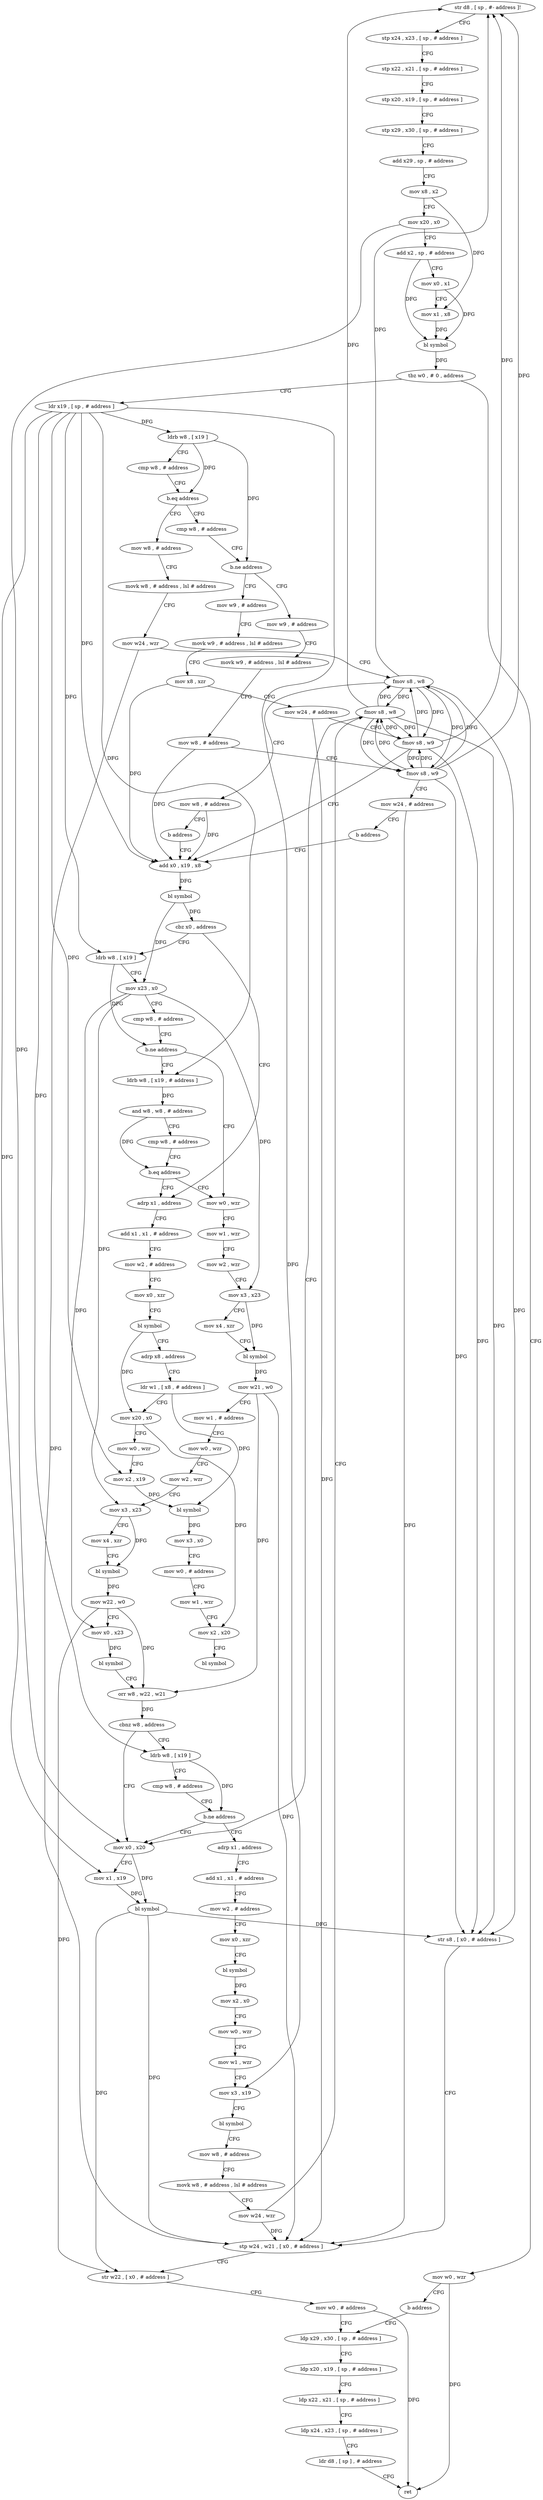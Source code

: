digraph "func" {
"4248364" [label = "str d8 , [ sp , #- address ]!" ]
"4248368" [label = "stp x24 , x23 , [ sp , # address ]" ]
"4248372" [label = "stp x22 , x21 , [ sp , # address ]" ]
"4248376" [label = "stp x20 , x19 , [ sp , # address ]" ]
"4248380" [label = "stp x29 , x30 , [ sp , # address ]" ]
"4248384" [label = "add x29 , sp , # address" ]
"4248388" [label = "mov x8 , x2" ]
"4248392" [label = "mov x20 , x0" ]
"4248396" [label = "add x2 , sp , # address" ]
"4248400" [label = "mov x0 , x1" ]
"4248404" [label = "mov x1 , x8" ]
"4248408" [label = "bl symbol" ]
"4248412" [label = "tbz w0 , # 0 , address" ]
"4248464" [label = "mov w0 , wzr" ]
"4248416" [label = "ldr x19 , [ sp , # address ]" ]
"4248468" [label = "b address" ]
"4248728" [label = "ldp x29 , x30 , [ sp , # address ]" ]
"4248420" [label = "ldrb w8 , [ x19 ]" ]
"4248424" [label = "cmp w8 , # address" ]
"4248428" [label = "b.eq address" ]
"4248472" [label = "mov w8 , # address" ]
"4248432" [label = "cmp w8 , # address" ]
"4248732" [label = "ldp x20 , x19 , [ sp , # address ]" ]
"4248736" [label = "ldp x22 , x21 , [ sp , # address ]" ]
"4248740" [label = "ldp x24 , x23 , [ sp , # address ]" ]
"4248744" [label = "ldr d8 , [ sp ] , # address" ]
"4248748" [label = "ret" ]
"4248476" [label = "movk w8 , # address , lsl # address" ]
"4248480" [label = "mov w24 , wzr" ]
"4248484" [label = "fmov s8 , w8" ]
"4248488" [label = "mov w8 , # address" ]
"4248492" [label = "b address" ]
"4248516" [label = "add x0 , x19 , x8" ]
"4248436" [label = "b.ne address" ]
"4248496" [label = "mov w9 , # address" ]
"4248440" [label = "mov w9 , # address" ]
"4248520" [label = "bl symbol" ]
"4248524" [label = "cbz x0 , address" ]
"4248752" [label = "adrp x1 , address" ]
"4248528" [label = "ldrb w8 , [ x19 ]" ]
"4248500" [label = "movk w9 , # address , lsl # address" ]
"4248504" [label = "mov x8 , xzr" ]
"4248508" [label = "mov w24 , # address" ]
"4248512" [label = "fmov s8 , w9" ]
"4248444" [label = "movk w9 , # address , lsl # address" ]
"4248448" [label = "mov w8 , # address" ]
"4248452" [label = "fmov s8 , w9" ]
"4248456" [label = "mov w24 , # address" ]
"4248460" [label = "b address" ]
"4248756" [label = "add x1 , x1 , # address" ]
"4248760" [label = "mov w2 , # address" ]
"4248764" [label = "mov x0 , xzr" ]
"4248768" [label = "bl symbol" ]
"4248772" [label = "adrp x8 , address" ]
"4248776" [label = "ldr w1 , [ x8 , # address ]" ]
"4248780" [label = "mov x20 , x0" ]
"4248784" [label = "mov w0 , wzr" ]
"4248788" [label = "mov x2 , x19" ]
"4248792" [label = "bl symbol" ]
"4248796" [label = "mov x3 , x0" ]
"4248800" [label = "mov w0 , # address" ]
"4248804" [label = "mov w1 , wzr" ]
"4248808" [label = "mov x2 , x20" ]
"4248812" [label = "bl symbol" ]
"4248532" [label = "mov x23 , x0" ]
"4248536" [label = "cmp w8 , # address" ]
"4248540" [label = "b.ne address" ]
"4248560" [label = "mov w0 , wzr" ]
"4248544" [label = "ldrb w8 , [ x19 , # address ]" ]
"4248564" [label = "mov w1 , wzr" ]
"4248568" [label = "mov w2 , wzr" ]
"4248572" [label = "mov x3 , x23" ]
"4248576" [label = "mov x4 , xzr" ]
"4248580" [label = "bl symbol" ]
"4248584" [label = "mov w21 , w0" ]
"4248588" [label = "mov w1 , # address" ]
"4248592" [label = "mov w0 , wzr" ]
"4248596" [label = "mov w2 , wzr" ]
"4248600" [label = "mov x3 , x23" ]
"4248604" [label = "mov x4 , xzr" ]
"4248608" [label = "bl symbol" ]
"4248612" [label = "mov w22 , w0" ]
"4248616" [label = "mov x0 , x23" ]
"4248620" [label = "bl symbol" ]
"4248624" [label = "orr w8 , w22 , w21" ]
"4248628" [label = "cbnz w8 , address" ]
"4248700" [label = "mov x0 , x20" ]
"4248632" [label = "ldrb w8 , [ x19 ]" ]
"4248548" [label = "and w8 , w8 , # address" ]
"4248552" [label = "cmp w8 , # address" ]
"4248556" [label = "b.eq address" ]
"4248704" [label = "mov x1 , x19" ]
"4248708" [label = "bl symbol" ]
"4248712" [label = "str s8 , [ x0 , # address ]" ]
"4248716" [label = "stp w24 , w21 , [ x0 , # address ]" ]
"4248720" [label = "str w22 , [ x0 , # address ]" ]
"4248724" [label = "mov w0 , # address" ]
"4248636" [label = "cmp w8 , # address" ]
"4248640" [label = "b.ne address" ]
"4248644" [label = "adrp x1 , address" ]
"4248648" [label = "add x1 , x1 , # address" ]
"4248652" [label = "mov w2 , # address" ]
"4248656" [label = "mov x0 , xzr" ]
"4248660" [label = "bl symbol" ]
"4248664" [label = "mov x2 , x0" ]
"4248668" [label = "mov w0 , wzr" ]
"4248672" [label = "mov w1 , wzr" ]
"4248676" [label = "mov x3 , x19" ]
"4248680" [label = "bl symbol" ]
"4248684" [label = "mov w8 , # address" ]
"4248688" [label = "movk w8 , # address , lsl # address" ]
"4248692" [label = "mov w24 , wzr" ]
"4248696" [label = "fmov s8 , w8" ]
"4248364" -> "4248368" [ label = "CFG" ]
"4248368" -> "4248372" [ label = "CFG" ]
"4248372" -> "4248376" [ label = "CFG" ]
"4248376" -> "4248380" [ label = "CFG" ]
"4248380" -> "4248384" [ label = "CFG" ]
"4248384" -> "4248388" [ label = "CFG" ]
"4248388" -> "4248392" [ label = "CFG" ]
"4248388" -> "4248404" [ label = "DFG" ]
"4248392" -> "4248396" [ label = "CFG" ]
"4248392" -> "4248700" [ label = "DFG" ]
"4248396" -> "4248400" [ label = "CFG" ]
"4248396" -> "4248408" [ label = "DFG" ]
"4248400" -> "4248404" [ label = "CFG" ]
"4248400" -> "4248408" [ label = "DFG" ]
"4248404" -> "4248408" [ label = "DFG" ]
"4248408" -> "4248412" [ label = "DFG" ]
"4248412" -> "4248464" [ label = "CFG" ]
"4248412" -> "4248416" [ label = "CFG" ]
"4248464" -> "4248468" [ label = "CFG" ]
"4248464" -> "4248748" [ label = "DFG" ]
"4248416" -> "4248420" [ label = "DFG" ]
"4248416" -> "4248516" [ label = "DFG" ]
"4248416" -> "4248788" [ label = "DFG" ]
"4248416" -> "4248528" [ label = "DFG" ]
"4248416" -> "4248544" [ label = "DFG" ]
"4248416" -> "4248704" [ label = "DFG" ]
"4248416" -> "4248632" [ label = "DFG" ]
"4248416" -> "4248676" [ label = "DFG" ]
"4248468" -> "4248728" [ label = "CFG" ]
"4248728" -> "4248732" [ label = "CFG" ]
"4248420" -> "4248424" [ label = "CFG" ]
"4248420" -> "4248428" [ label = "DFG" ]
"4248420" -> "4248436" [ label = "DFG" ]
"4248424" -> "4248428" [ label = "CFG" ]
"4248428" -> "4248472" [ label = "CFG" ]
"4248428" -> "4248432" [ label = "CFG" ]
"4248472" -> "4248476" [ label = "CFG" ]
"4248432" -> "4248436" [ label = "CFG" ]
"4248732" -> "4248736" [ label = "CFG" ]
"4248736" -> "4248740" [ label = "CFG" ]
"4248740" -> "4248744" [ label = "CFG" ]
"4248744" -> "4248748" [ label = "CFG" ]
"4248476" -> "4248480" [ label = "CFG" ]
"4248480" -> "4248484" [ label = "CFG" ]
"4248480" -> "4248716" [ label = "DFG" ]
"4248484" -> "4248488" [ label = "CFG" ]
"4248484" -> "4248364" [ label = "DFG" ]
"4248484" -> "4248512" [ label = "DFG" ]
"4248484" -> "4248452" [ label = "DFG" ]
"4248484" -> "4248712" [ label = "DFG" ]
"4248484" -> "4248696" [ label = "DFG" ]
"4248488" -> "4248492" [ label = "CFG" ]
"4248488" -> "4248516" [ label = "DFG" ]
"4248492" -> "4248516" [ label = "CFG" ]
"4248516" -> "4248520" [ label = "DFG" ]
"4248436" -> "4248496" [ label = "CFG" ]
"4248436" -> "4248440" [ label = "CFG" ]
"4248496" -> "4248500" [ label = "CFG" ]
"4248440" -> "4248444" [ label = "CFG" ]
"4248520" -> "4248524" [ label = "DFG" ]
"4248520" -> "4248532" [ label = "DFG" ]
"4248524" -> "4248752" [ label = "CFG" ]
"4248524" -> "4248528" [ label = "CFG" ]
"4248752" -> "4248756" [ label = "CFG" ]
"4248528" -> "4248532" [ label = "CFG" ]
"4248528" -> "4248540" [ label = "DFG" ]
"4248500" -> "4248504" [ label = "CFG" ]
"4248504" -> "4248508" [ label = "CFG" ]
"4248504" -> "4248516" [ label = "DFG" ]
"4248508" -> "4248512" [ label = "CFG" ]
"4248508" -> "4248716" [ label = "DFG" ]
"4248512" -> "4248516" [ label = "CFG" ]
"4248512" -> "4248364" [ label = "DFG" ]
"4248512" -> "4248484" [ label = "DFG" ]
"4248512" -> "4248452" [ label = "DFG" ]
"4248512" -> "4248712" [ label = "DFG" ]
"4248512" -> "4248696" [ label = "DFG" ]
"4248444" -> "4248448" [ label = "CFG" ]
"4248448" -> "4248452" [ label = "CFG" ]
"4248448" -> "4248516" [ label = "DFG" ]
"4248452" -> "4248456" [ label = "CFG" ]
"4248452" -> "4248364" [ label = "DFG" ]
"4248452" -> "4248484" [ label = "DFG" ]
"4248452" -> "4248512" [ label = "DFG" ]
"4248452" -> "4248712" [ label = "DFG" ]
"4248452" -> "4248696" [ label = "DFG" ]
"4248456" -> "4248460" [ label = "CFG" ]
"4248456" -> "4248716" [ label = "DFG" ]
"4248460" -> "4248516" [ label = "CFG" ]
"4248756" -> "4248760" [ label = "CFG" ]
"4248760" -> "4248764" [ label = "CFG" ]
"4248764" -> "4248768" [ label = "CFG" ]
"4248768" -> "4248772" [ label = "CFG" ]
"4248768" -> "4248780" [ label = "DFG" ]
"4248772" -> "4248776" [ label = "CFG" ]
"4248776" -> "4248780" [ label = "CFG" ]
"4248776" -> "4248792" [ label = "DFG" ]
"4248780" -> "4248784" [ label = "CFG" ]
"4248780" -> "4248808" [ label = "DFG" ]
"4248784" -> "4248788" [ label = "CFG" ]
"4248788" -> "4248792" [ label = "DFG" ]
"4248792" -> "4248796" [ label = "DFG" ]
"4248796" -> "4248800" [ label = "CFG" ]
"4248800" -> "4248804" [ label = "CFG" ]
"4248804" -> "4248808" [ label = "CFG" ]
"4248808" -> "4248812" [ label = "CFG" ]
"4248532" -> "4248536" [ label = "CFG" ]
"4248532" -> "4248572" [ label = "DFG" ]
"4248532" -> "4248600" [ label = "DFG" ]
"4248532" -> "4248616" [ label = "DFG" ]
"4248536" -> "4248540" [ label = "CFG" ]
"4248540" -> "4248560" [ label = "CFG" ]
"4248540" -> "4248544" [ label = "CFG" ]
"4248560" -> "4248564" [ label = "CFG" ]
"4248544" -> "4248548" [ label = "DFG" ]
"4248564" -> "4248568" [ label = "CFG" ]
"4248568" -> "4248572" [ label = "CFG" ]
"4248572" -> "4248576" [ label = "CFG" ]
"4248572" -> "4248580" [ label = "DFG" ]
"4248576" -> "4248580" [ label = "CFG" ]
"4248580" -> "4248584" [ label = "DFG" ]
"4248584" -> "4248588" [ label = "CFG" ]
"4248584" -> "4248624" [ label = "DFG" ]
"4248584" -> "4248716" [ label = "DFG" ]
"4248588" -> "4248592" [ label = "CFG" ]
"4248592" -> "4248596" [ label = "CFG" ]
"4248596" -> "4248600" [ label = "CFG" ]
"4248600" -> "4248604" [ label = "CFG" ]
"4248600" -> "4248608" [ label = "DFG" ]
"4248604" -> "4248608" [ label = "CFG" ]
"4248608" -> "4248612" [ label = "DFG" ]
"4248612" -> "4248616" [ label = "CFG" ]
"4248612" -> "4248624" [ label = "DFG" ]
"4248612" -> "4248720" [ label = "DFG" ]
"4248616" -> "4248620" [ label = "DFG" ]
"4248620" -> "4248624" [ label = "CFG" ]
"4248624" -> "4248628" [ label = "DFG" ]
"4248628" -> "4248700" [ label = "CFG" ]
"4248628" -> "4248632" [ label = "CFG" ]
"4248700" -> "4248704" [ label = "CFG" ]
"4248700" -> "4248708" [ label = "DFG" ]
"4248632" -> "4248636" [ label = "CFG" ]
"4248632" -> "4248640" [ label = "DFG" ]
"4248548" -> "4248552" [ label = "CFG" ]
"4248548" -> "4248556" [ label = "DFG" ]
"4248552" -> "4248556" [ label = "CFG" ]
"4248556" -> "4248752" [ label = "CFG" ]
"4248556" -> "4248560" [ label = "CFG" ]
"4248704" -> "4248708" [ label = "DFG" ]
"4248708" -> "4248712" [ label = "DFG" ]
"4248708" -> "4248716" [ label = "DFG" ]
"4248708" -> "4248720" [ label = "DFG" ]
"4248712" -> "4248716" [ label = "CFG" ]
"4248716" -> "4248720" [ label = "CFG" ]
"4248720" -> "4248724" [ label = "CFG" ]
"4248724" -> "4248728" [ label = "CFG" ]
"4248724" -> "4248748" [ label = "DFG" ]
"4248636" -> "4248640" [ label = "CFG" ]
"4248640" -> "4248700" [ label = "CFG" ]
"4248640" -> "4248644" [ label = "CFG" ]
"4248644" -> "4248648" [ label = "CFG" ]
"4248648" -> "4248652" [ label = "CFG" ]
"4248652" -> "4248656" [ label = "CFG" ]
"4248656" -> "4248660" [ label = "CFG" ]
"4248660" -> "4248664" [ label = "DFG" ]
"4248664" -> "4248668" [ label = "CFG" ]
"4248668" -> "4248672" [ label = "CFG" ]
"4248672" -> "4248676" [ label = "CFG" ]
"4248676" -> "4248680" [ label = "CFG" ]
"4248680" -> "4248684" [ label = "CFG" ]
"4248684" -> "4248688" [ label = "CFG" ]
"4248688" -> "4248692" [ label = "CFG" ]
"4248692" -> "4248696" [ label = "CFG" ]
"4248692" -> "4248716" [ label = "DFG" ]
"4248696" -> "4248700" [ label = "CFG" ]
"4248696" -> "4248364" [ label = "DFG" ]
"4248696" -> "4248484" [ label = "DFG" ]
"4248696" -> "4248512" [ label = "DFG" ]
"4248696" -> "4248452" [ label = "DFG" ]
"4248696" -> "4248712" [ label = "DFG" ]
}
